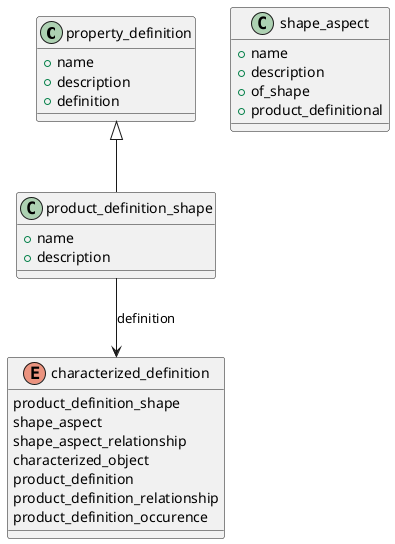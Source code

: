 @startuml

class property_definition {
  +name
  +description
  +definition
}

class product_definition_shape {
  +name
  +description
}

class shape_aspect {
  +name
  +description
  +of_shape
  +product_definitional
}

'class shape_aspect_occurrence {
  '+name
  '+description
 '' +of_shape
  '+product_definitional
 ' +definition
'}

'class component_path_shape_aspect {
 ' +name
 ' +description
 ' +of_shape
 ' +product_definitional
 ' +location
 ' +component_shape_aspect
'}

enum characterized_definition {
  product_definition_shape
  shape_aspect
  shape_aspect_relationship
  characterized_object
  product_definition
  product_definition_relationship
  product_definition_occurence
}
' Наследование
property_definition <|-- product_definition_shape
'shape_aspect <|-- shape_aspect_occurrence
'shape_aspect <|-- component_path_shape_aspect

' Ассоциации
product_definition_shape --> characterized_definition : definition
'shape_aspect --> product_definition_shape : of_shape
'shape_aspect_occurrence --> shape_aspect_or_characterized_object : definition
'component_path_shape_aspect --> multi_or_next_assembly_usage_occurrence : location
'component_path_shape_aspect --> internal_or_reflected_shape_aspect : component_shape_aspect



@enduml

